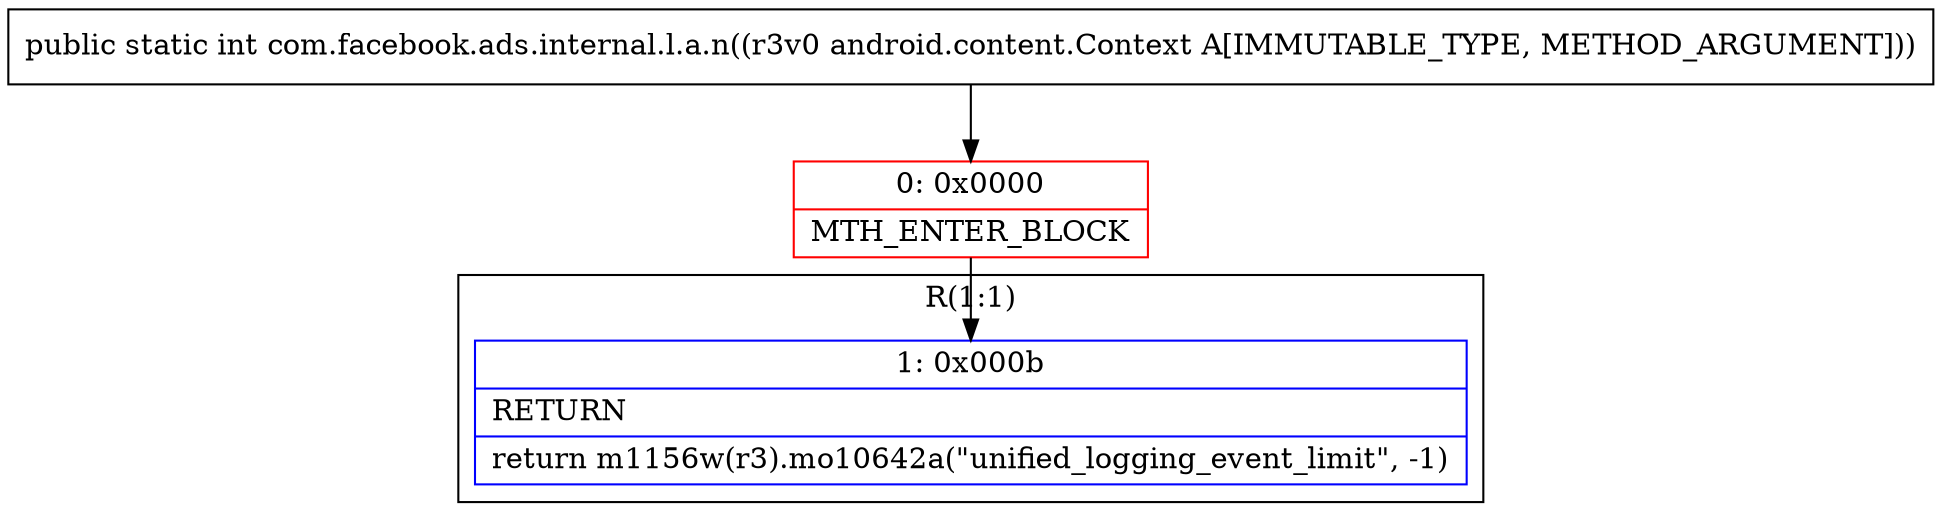 digraph "CFG forcom.facebook.ads.internal.l.a.n(Landroid\/content\/Context;)I" {
subgraph cluster_Region_443749689 {
label = "R(1:1)";
node [shape=record,color=blue];
Node_1 [shape=record,label="{1\:\ 0x000b|RETURN\l|return m1156w(r3).mo10642a(\"unified_logging_event_limit\", \-1)\l}"];
}
Node_0 [shape=record,color=red,label="{0\:\ 0x0000|MTH_ENTER_BLOCK\l}"];
MethodNode[shape=record,label="{public static int com.facebook.ads.internal.l.a.n((r3v0 android.content.Context A[IMMUTABLE_TYPE, METHOD_ARGUMENT])) }"];
MethodNode -> Node_0;
Node_0 -> Node_1;
}

